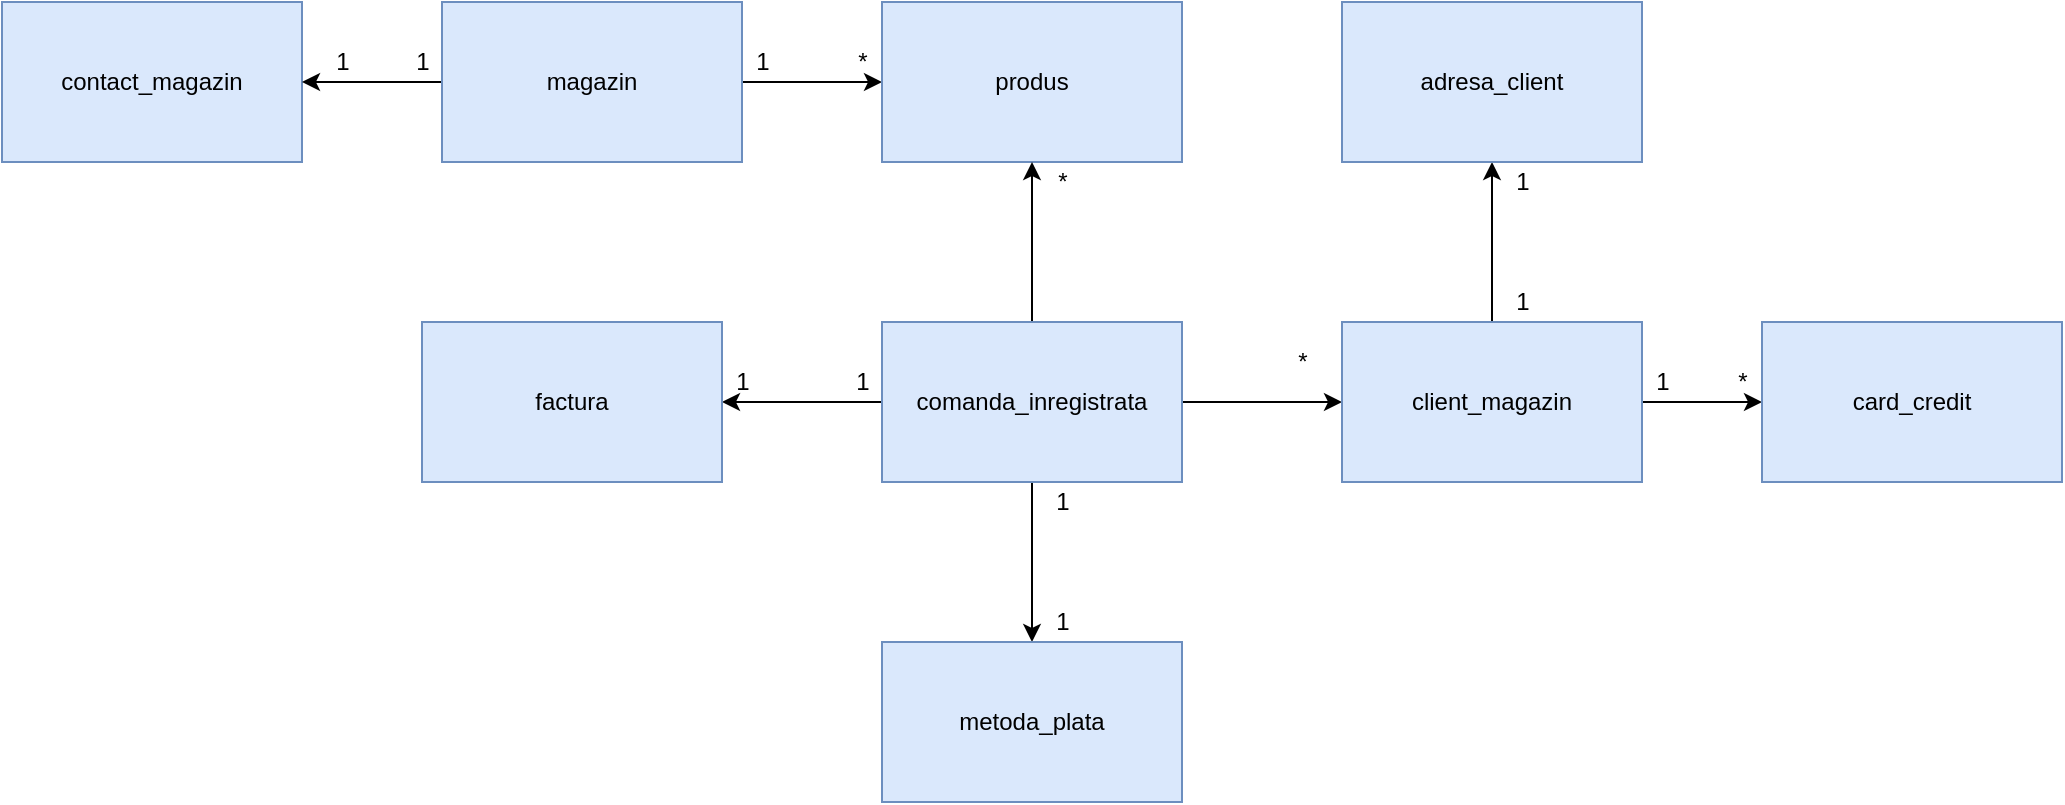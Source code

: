 <mxfile version="13.9.9" type="device"><diagram id="ni11ew7q3aVeiZvXJ6mx" name="Page-1"><mxGraphModel dx="1038" dy="607" grid="1" gridSize="10" guides="1" tooltips="1" connect="1" arrows="1" fold="1" page="1" pageScale="1" pageWidth="850" pageHeight="1100" math="0" shadow="0"><root><mxCell id="0"/><mxCell id="1" parent="0"/><mxCell id="TvY-nWstj08R_B7gxN3x-1" value="contact_magazin" style="rounded=0;whiteSpace=wrap;html=1;fillColor=#dae8fc;strokeColor=#6c8ebf;" parent="1" vertex="1"><mxGeometry x="160" y="150" width="150" height="80" as="geometry"/></mxCell><mxCell id="TvY-nWstj08R_B7gxN3x-6" value="" style="edgeStyle=orthogonalEdgeStyle;rounded=0;orthogonalLoop=1;jettySize=auto;html=1;" parent="1" source="TvY-nWstj08R_B7gxN3x-3" target="TvY-nWstj08R_B7gxN3x-1" edge="1"><mxGeometry relative="1" as="geometry"/></mxCell><mxCell id="TvY-nWstj08R_B7gxN3x-8" value="" style="edgeStyle=orthogonalEdgeStyle;rounded=0;orthogonalLoop=1;jettySize=auto;html=1;" parent="1" source="TvY-nWstj08R_B7gxN3x-3" target="TvY-nWstj08R_B7gxN3x-7" edge="1"><mxGeometry relative="1" as="geometry"/></mxCell><mxCell id="TvY-nWstj08R_B7gxN3x-3" value="magazin" style="rounded=0;whiteSpace=wrap;html=1;fillColor=#dae8fc;strokeColor=#6c8ebf;" parent="1" vertex="1"><mxGeometry x="380" y="150" width="150" height="80" as="geometry"/></mxCell><mxCell id="TvY-nWstj08R_B7gxN3x-7" value="produs" style="rounded=0;whiteSpace=wrap;html=1;fillColor=#dae8fc;strokeColor=#6c8ebf;" parent="1" vertex="1"><mxGeometry x="600" y="150" width="150" height="80" as="geometry"/></mxCell><mxCell id="TvY-nWstj08R_B7gxN3x-12" value="" style="edgeStyle=orthogonalEdgeStyle;rounded=0;orthogonalLoop=1;jettySize=auto;html=1;" parent="1" source="TvY-nWstj08R_B7gxN3x-9" target="TvY-nWstj08R_B7gxN3x-7" edge="1"><mxGeometry relative="1" as="geometry"/></mxCell><mxCell id="TvY-nWstj08R_B7gxN3x-15" value="" style="edgeStyle=orthogonalEdgeStyle;rounded=0;orthogonalLoop=1;jettySize=auto;html=1;" parent="1" source="TvY-nWstj08R_B7gxN3x-9" target="TvY-nWstj08R_B7gxN3x-13" edge="1"><mxGeometry relative="1" as="geometry"/></mxCell><mxCell id="TvY-nWstj08R_B7gxN3x-17" value="" style="edgeStyle=orthogonalEdgeStyle;rounded=0;orthogonalLoop=1;jettySize=auto;html=1;" parent="1" source="TvY-nWstj08R_B7gxN3x-9" target="TvY-nWstj08R_B7gxN3x-16" edge="1"><mxGeometry relative="1" as="geometry"/></mxCell><mxCell id="TvY-nWstj08R_B7gxN3x-19" value="" style="edgeStyle=orthogonalEdgeStyle;rounded=0;orthogonalLoop=1;jettySize=auto;html=1;" parent="1" source="TvY-nWstj08R_B7gxN3x-9" target="TvY-nWstj08R_B7gxN3x-18" edge="1"><mxGeometry relative="1" as="geometry"/></mxCell><mxCell id="TvY-nWstj08R_B7gxN3x-9" value="comanda_inregistrata" style="rounded=0;whiteSpace=wrap;html=1;fillColor=#dae8fc;strokeColor=#6c8ebf;" parent="1" vertex="1"><mxGeometry x="600" y="310" width="150" height="80" as="geometry"/></mxCell><mxCell id="TvY-nWstj08R_B7gxN3x-13" value="metoda_plata" style="rounded=0;whiteSpace=wrap;html=1;fillColor=#dae8fc;strokeColor=#6c8ebf;" parent="1" vertex="1"><mxGeometry x="600" y="470" width="150" height="80" as="geometry"/></mxCell><mxCell id="TvY-nWstj08R_B7gxN3x-21" value="" style="edgeStyle=orthogonalEdgeStyle;rounded=0;orthogonalLoop=1;jettySize=auto;html=1;" parent="1" source="TvY-nWstj08R_B7gxN3x-16" target="TvY-nWstj08R_B7gxN3x-20" edge="1"><mxGeometry relative="1" as="geometry"/></mxCell><mxCell id="TvY-nWstj08R_B7gxN3x-23" value="" style="edgeStyle=orthogonalEdgeStyle;rounded=0;orthogonalLoop=1;jettySize=auto;html=1;" parent="1" source="TvY-nWstj08R_B7gxN3x-16" target="TvY-nWstj08R_B7gxN3x-22" edge="1"><mxGeometry relative="1" as="geometry"/></mxCell><mxCell id="TvY-nWstj08R_B7gxN3x-16" value="client_magazin" style="rounded=0;whiteSpace=wrap;html=1;fillColor=#dae8fc;strokeColor=#6c8ebf;" parent="1" vertex="1"><mxGeometry x="830" y="310" width="150" height="80" as="geometry"/></mxCell><mxCell id="TvY-nWstj08R_B7gxN3x-18" value="factura" style="rounded=0;whiteSpace=wrap;html=1;fillColor=#dae8fc;strokeColor=#6c8ebf;" parent="1" vertex="1"><mxGeometry x="370" y="310" width="150" height="80" as="geometry"/></mxCell><mxCell id="TvY-nWstj08R_B7gxN3x-20" value="adresa_client" style="rounded=0;whiteSpace=wrap;html=1;fillColor=#dae8fc;strokeColor=#6c8ebf;" parent="1" vertex="1"><mxGeometry x="830" y="150" width="150" height="80" as="geometry"/></mxCell><mxCell id="TvY-nWstj08R_B7gxN3x-22" value="card_credit" style="rounded=0;whiteSpace=wrap;html=1;fillColor=#dae8fc;strokeColor=#6c8ebf;" parent="1" vertex="1"><mxGeometry x="1040" y="310" width="150" height="80" as="geometry"/></mxCell><mxCell id="TvY-nWstj08R_B7gxN3x-24" value="1" style="text;html=1;align=center;verticalAlign=middle;resizable=0;points=[];autosize=1;" parent="1" vertex="1"><mxGeometry x="320" y="170" width="20" height="20" as="geometry"/></mxCell><mxCell id="TvY-nWstj08R_B7gxN3x-25" value="1" style="text;html=1;align=center;verticalAlign=middle;resizable=0;points=[];autosize=1;" parent="1" vertex="1"><mxGeometry x="360" y="170" width="20" height="20" as="geometry"/></mxCell><mxCell id="TvY-nWstj08R_B7gxN3x-26" value="1" style="text;html=1;align=center;verticalAlign=middle;resizable=0;points=[];autosize=1;" parent="1" vertex="1"><mxGeometry x="530" y="170" width="20" height="20" as="geometry"/></mxCell><mxCell id="TvY-nWstj08R_B7gxN3x-27" value="*" style="text;html=1;align=center;verticalAlign=middle;resizable=0;points=[];autosize=1;" parent="1" vertex="1"><mxGeometry x="580" y="170" width="20" height="20" as="geometry"/></mxCell><mxCell id="TvY-nWstj08R_B7gxN3x-30" value="*" style="text;html=1;align=center;verticalAlign=middle;resizable=0;points=[];autosize=1;" parent="1" vertex="1"><mxGeometry x="680" y="230" width="20" height="20" as="geometry"/></mxCell><mxCell id="TvY-nWstj08R_B7gxN3x-32" value="*" style="text;html=1;align=center;verticalAlign=middle;resizable=0;points=[];autosize=1;" parent="1" vertex="1"><mxGeometry x="800" y="320" width="20" height="20" as="geometry"/></mxCell><mxCell id="TvY-nWstj08R_B7gxN3x-33" value="1" style="text;html=1;align=center;verticalAlign=middle;resizable=0;points=[];autosize=1;" parent="1" vertex="1"><mxGeometry x="520" y="330" width="20" height="20" as="geometry"/></mxCell><mxCell id="TvY-nWstj08R_B7gxN3x-34" value="1" style="text;html=1;align=center;verticalAlign=middle;resizable=0;points=[];autosize=1;" parent="1" vertex="1"><mxGeometry x="580" y="330" width="20" height="20" as="geometry"/></mxCell><mxCell id="TvY-nWstj08R_B7gxN3x-35" value="1" style="text;html=1;align=center;verticalAlign=middle;resizable=0;points=[];autosize=1;" parent="1" vertex="1"><mxGeometry x="680" y="450" width="20" height="20" as="geometry"/></mxCell><mxCell id="TvY-nWstj08R_B7gxN3x-36" value="1" style="text;html=1;align=center;verticalAlign=middle;resizable=0;points=[];autosize=1;" parent="1" vertex="1"><mxGeometry x="680" y="390" width="20" height="20" as="geometry"/></mxCell><mxCell id="TvY-nWstj08R_B7gxN3x-37" value="1" style="text;html=1;align=center;verticalAlign=middle;resizable=0;points=[];autosize=1;" parent="1" vertex="1"><mxGeometry x="910" y="290" width="20" height="20" as="geometry"/></mxCell><mxCell id="TvY-nWstj08R_B7gxN3x-38" value="1" style="text;html=1;align=center;verticalAlign=middle;resizable=0;points=[];autosize=1;" parent="1" vertex="1"><mxGeometry x="910" y="230" width="20" height="20" as="geometry"/></mxCell><mxCell id="TvY-nWstj08R_B7gxN3x-39" value="1" style="text;html=1;align=center;verticalAlign=middle;resizable=0;points=[];autosize=1;" parent="1" vertex="1"><mxGeometry x="980" y="330" width="20" height="20" as="geometry"/></mxCell><mxCell id="TvY-nWstj08R_B7gxN3x-40" value="*" style="text;html=1;align=center;verticalAlign=middle;resizable=0;points=[];autosize=1;" parent="1" vertex="1"><mxGeometry x="1020" y="330" width="20" height="20" as="geometry"/></mxCell></root></mxGraphModel></diagram></mxfile>
